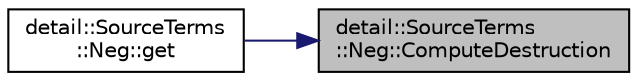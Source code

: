 digraph "detail::SourceTerms::Neg::ComputeDestruction"
{
 // LATEX_PDF_SIZE
  edge [fontname="Helvetica",fontsize="10",labelfontname="Helvetica",labelfontsize="10"];
  node [fontname="Helvetica",fontsize="10",shape=record];
  rankdir="RL";
  Node1 [label="detail::SourceTerms\l::Neg::ComputeDestruction",height=0.2,width=0.4,color="black", fillcolor="grey75", style="filled", fontcolor="black",tooltip=" "];
  Node1 -> Node2 [dir="back",color="midnightblue",fontsize="10",style="solid",fontname="Helvetica"];
  Node2 [label="detail::SourceTerms\l::Neg::get",height=0.2,width=0.4,color="black", fillcolor="white", style="filled",URL="$structdetail_1_1SourceTerms_1_1Neg.html#a3f680421347a04950e0859c9787a3d4a",tooltip=" "];
}
